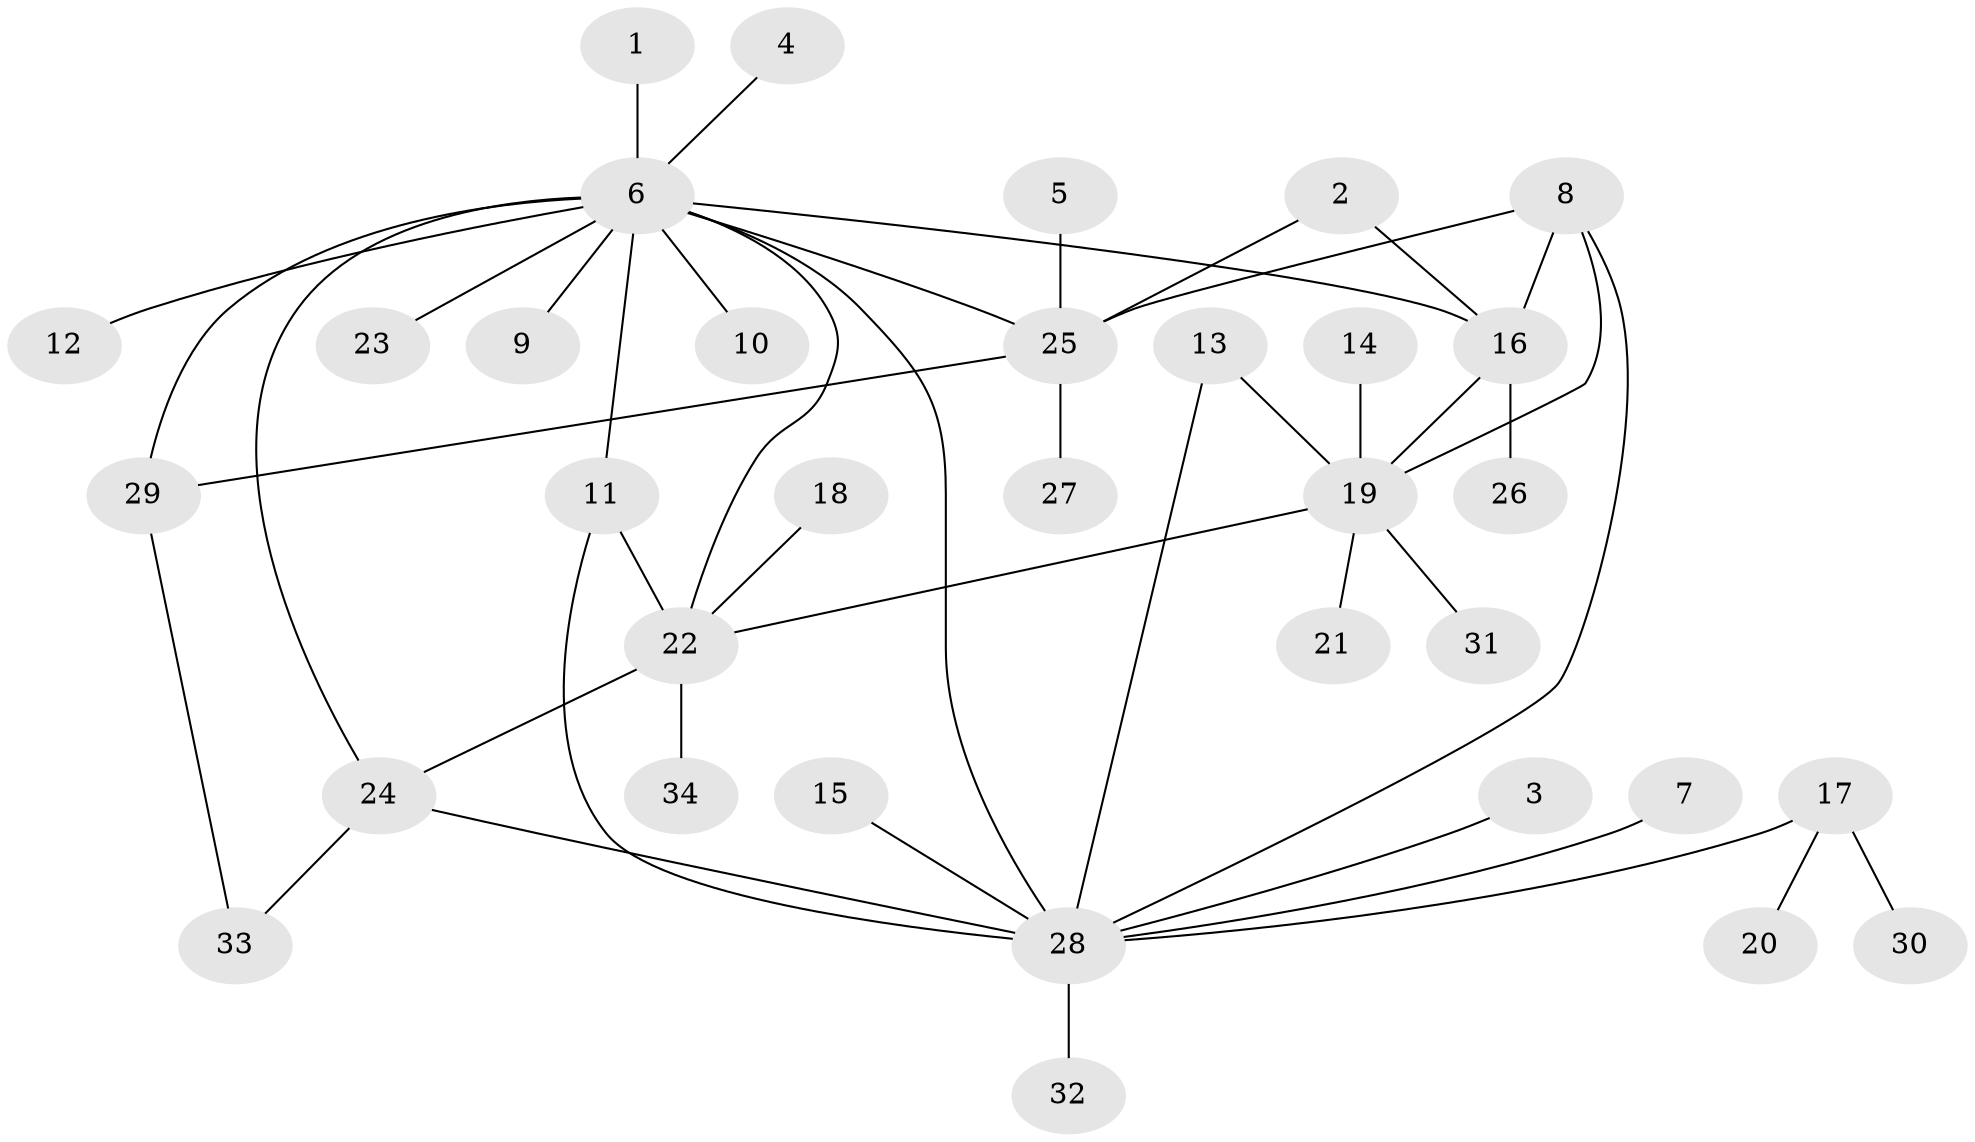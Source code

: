 // original degree distribution, {7: 0.031746031746031744, 3: 0.06349206349206349, 6: 0.06349206349206349, 4: 0.06349206349206349, 8: 0.031746031746031744, 5: 0.015873015873015872, 2: 0.23809523809523808, 11: 0.015873015873015872, 1: 0.47619047619047616}
// Generated by graph-tools (version 1.1) at 2025/50/03/09/25 03:50:37]
// undirected, 34 vertices, 45 edges
graph export_dot {
graph [start="1"]
  node [color=gray90,style=filled];
  1;
  2;
  3;
  4;
  5;
  6;
  7;
  8;
  9;
  10;
  11;
  12;
  13;
  14;
  15;
  16;
  17;
  18;
  19;
  20;
  21;
  22;
  23;
  24;
  25;
  26;
  27;
  28;
  29;
  30;
  31;
  32;
  33;
  34;
  1 -- 6 [weight=2.0];
  2 -- 16 [weight=1.0];
  2 -- 25 [weight=1.0];
  3 -- 28 [weight=1.0];
  4 -- 6 [weight=1.0];
  5 -- 25 [weight=1.0];
  6 -- 9 [weight=1.0];
  6 -- 10 [weight=1.0];
  6 -- 11 [weight=1.0];
  6 -- 12 [weight=1.0];
  6 -- 16 [weight=1.0];
  6 -- 22 [weight=1.0];
  6 -- 23 [weight=1.0];
  6 -- 24 [weight=2.0];
  6 -- 25 [weight=1.0];
  6 -- 28 [weight=2.0];
  6 -- 29 [weight=1.0];
  7 -- 28 [weight=1.0];
  8 -- 16 [weight=1.0];
  8 -- 19 [weight=1.0];
  8 -- 25 [weight=1.0];
  8 -- 28 [weight=1.0];
  11 -- 22 [weight=1.0];
  11 -- 28 [weight=1.0];
  13 -- 19 [weight=1.0];
  13 -- 28 [weight=1.0];
  14 -- 19 [weight=1.0];
  15 -- 28 [weight=1.0];
  16 -- 19 [weight=1.0];
  16 -- 26 [weight=1.0];
  17 -- 20 [weight=1.0];
  17 -- 28 [weight=1.0];
  17 -- 30 [weight=1.0];
  18 -- 22 [weight=1.0];
  19 -- 21 [weight=1.0];
  19 -- 22 [weight=1.0];
  19 -- 31 [weight=1.0];
  22 -- 24 [weight=2.0];
  22 -- 34 [weight=1.0];
  24 -- 28 [weight=1.0];
  24 -- 33 [weight=1.0];
  25 -- 27 [weight=1.0];
  25 -- 29 [weight=1.0];
  28 -- 32 [weight=1.0];
  29 -- 33 [weight=1.0];
}
